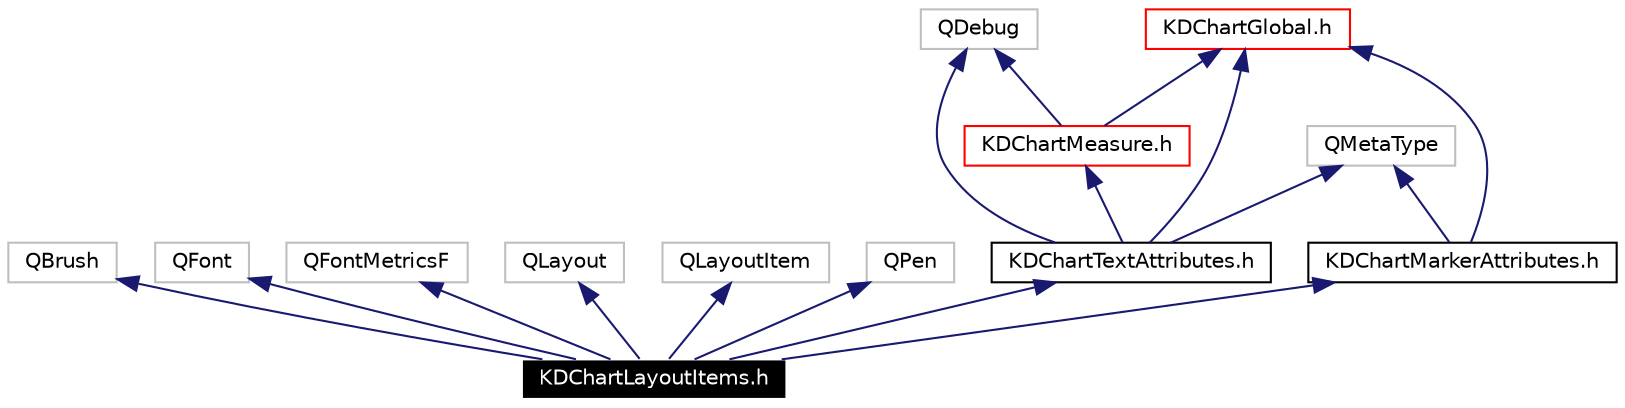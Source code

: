 digraph G
{
  edge [fontname="Helvetica",fontsize=10,labelfontname="Helvetica",labelfontsize=10];
  node [fontname="Helvetica",fontsize=10,shape=record];
  Node1849 [label="KDChartLayoutItems.h",height=0.2,width=0.4,color="white", fillcolor="black", style="filled" fontcolor="white"];
  Node1850 -> Node1849 [dir=back,color="midnightblue",fontsize=10,style="solid",fontname="Helvetica"];
  Node1850 [label="QBrush",height=0.2,width=0.4,color="grey75"];
  Node1851 -> Node1849 [dir=back,color="midnightblue",fontsize=10,style="solid",fontname="Helvetica"];
  Node1851 [label="QFont",height=0.2,width=0.4,color="grey75"];
  Node1852 -> Node1849 [dir=back,color="midnightblue",fontsize=10,style="solid",fontname="Helvetica"];
  Node1852 [label="QFontMetricsF",height=0.2,width=0.4,color="grey75"];
  Node1853 -> Node1849 [dir=back,color="midnightblue",fontsize=10,style="solid",fontname="Helvetica"];
  Node1853 [label="QLayout",height=0.2,width=0.4,color="grey75"];
  Node1854 -> Node1849 [dir=back,color="midnightblue",fontsize=10,style="solid",fontname="Helvetica"];
  Node1854 [label="QLayoutItem",height=0.2,width=0.4,color="grey75"];
  Node1855 -> Node1849 [dir=back,color="midnightblue",fontsize=10,style="solid",fontname="Helvetica"];
  Node1855 [label="QPen",height=0.2,width=0.4,color="grey75"];
  Node1856 -> Node1849 [dir=back,color="midnightblue",fontsize=10,style="solid",fontname="Helvetica"];
  Node1856 [label="KDChartTextAttributes.h",height=0.2,width=0.4,color="black",URL="$_k_d_chart_text_attributes_8h.html"];
  Node1857 -> Node1856 [dir=back,color="midnightblue",fontsize=10,style="solid",fontname="Helvetica"];
  Node1857 [label="QDebug",height=0.2,width=0.4,color="grey75"];
  Node1858 -> Node1856 [dir=back,color="midnightblue",fontsize=10,style="solid",fontname="Helvetica"];
  Node1858 [label="QMetaType",height=0.2,width=0.4,color="grey75"];
  Node1859 -> Node1856 [dir=back,color="midnightblue",fontsize=10,style="solid",fontname="Helvetica"];
  Node1859 [label="KDChartGlobal.h",height=0.2,width=0.4,color="red",URL="$_k_d_chart_global_8h.html"];
  Node1865 -> Node1856 [dir=back,color="midnightblue",fontsize=10,style="solid",fontname="Helvetica"];
  Node1865 [label="KDChartMeasure.h",height=0.2,width=0.4,color="red",URL="$_k_d_chart_measure_8h.html"];
  Node1857 -> Node1865 [dir=back,color="midnightblue",fontsize=10,style="solid",fontname="Helvetica"];
  Node1859 -> Node1865 [dir=back,color="midnightblue",fontsize=10,style="solid",fontname="Helvetica"];
  Node1871 -> Node1849 [dir=back,color="midnightblue",fontsize=10,style="solid",fontname="Helvetica"];
  Node1871 [label="KDChartMarkerAttributes.h",height=0.2,width=0.4,color="black",URL="$_k_d_chart_marker_attributes_8h.html"];
  Node1858 -> Node1871 [dir=back,color="midnightblue",fontsize=10,style="solid",fontname="Helvetica"];
  Node1859 -> Node1871 [dir=back,color="midnightblue",fontsize=10,style="solid",fontname="Helvetica"];
}
